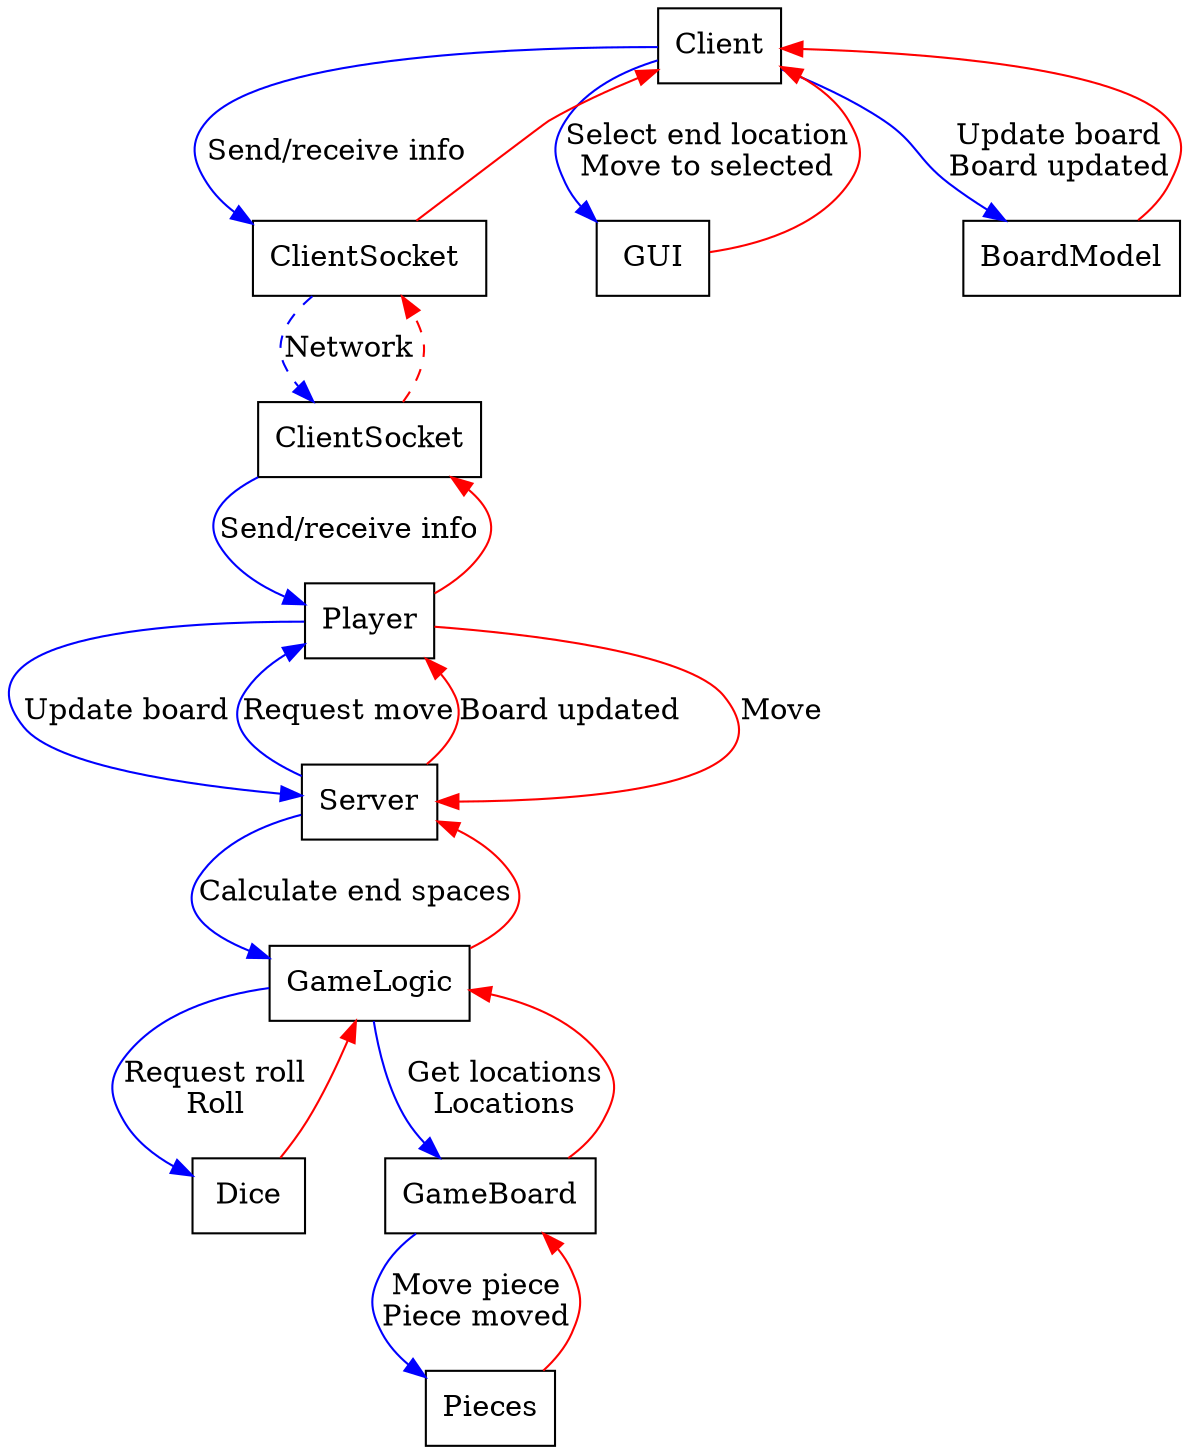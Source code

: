 digraph dg{
Client[shape=box];
"ClientSocket "[shape=box];
Server[shape=box];
ClientSocket[shape=box];
GameLogic[shape=box];
Player[shape=box];
GUI[shape=box];
Pieces[shape=box];
Dice[shape=box];
GameBoard[shape=box];
BoardModel[shape=box];

Client->"ClientSocket "[color=blue,label="Send/receive info"];
"ClientSocket "->Client[color=red];

Player->ClientSocket[color=red];
ClientSocket->Player[color=blue,label="Send/receive info"];

Server->GameLogic[color=blue,label="Calculate end spaces"];
GameLogic->Server[color=red];

GameLogic->GameBoard[color=blue,label="Get locations\nLocations"];
GameBoard->GameLogic[color=red];

GameBoard->Pieces[color=blue,label="Move piece\nPiece moved"];
Pieces->GameBoard[color=red,label=""];

GameLogic->Dice[color=blue,label="Request roll\nRoll"];
Dice->GameLogic[color=red,label=""];

Server->Player[color=blue,label="Request move"];
Player->Server[color=red,label="Move"];
Player->Server[color=blue,label="Update board"];
Server->Player[color=red,label="Board updated"];

Client->GUI[color=blue,label="Select end location\nMove to selected"];
GUI->Client[color=red,label=""];

Client->BoardModel[color=blue,label="Update board\nBoard updated"];
BoardModel->Client[color=red,label=""];

edge[style=dashed];
ClientSocket->"ClientSocket "[color=red];
"ClientSocket "->ClientSocket[label="Network",color=blue];
}